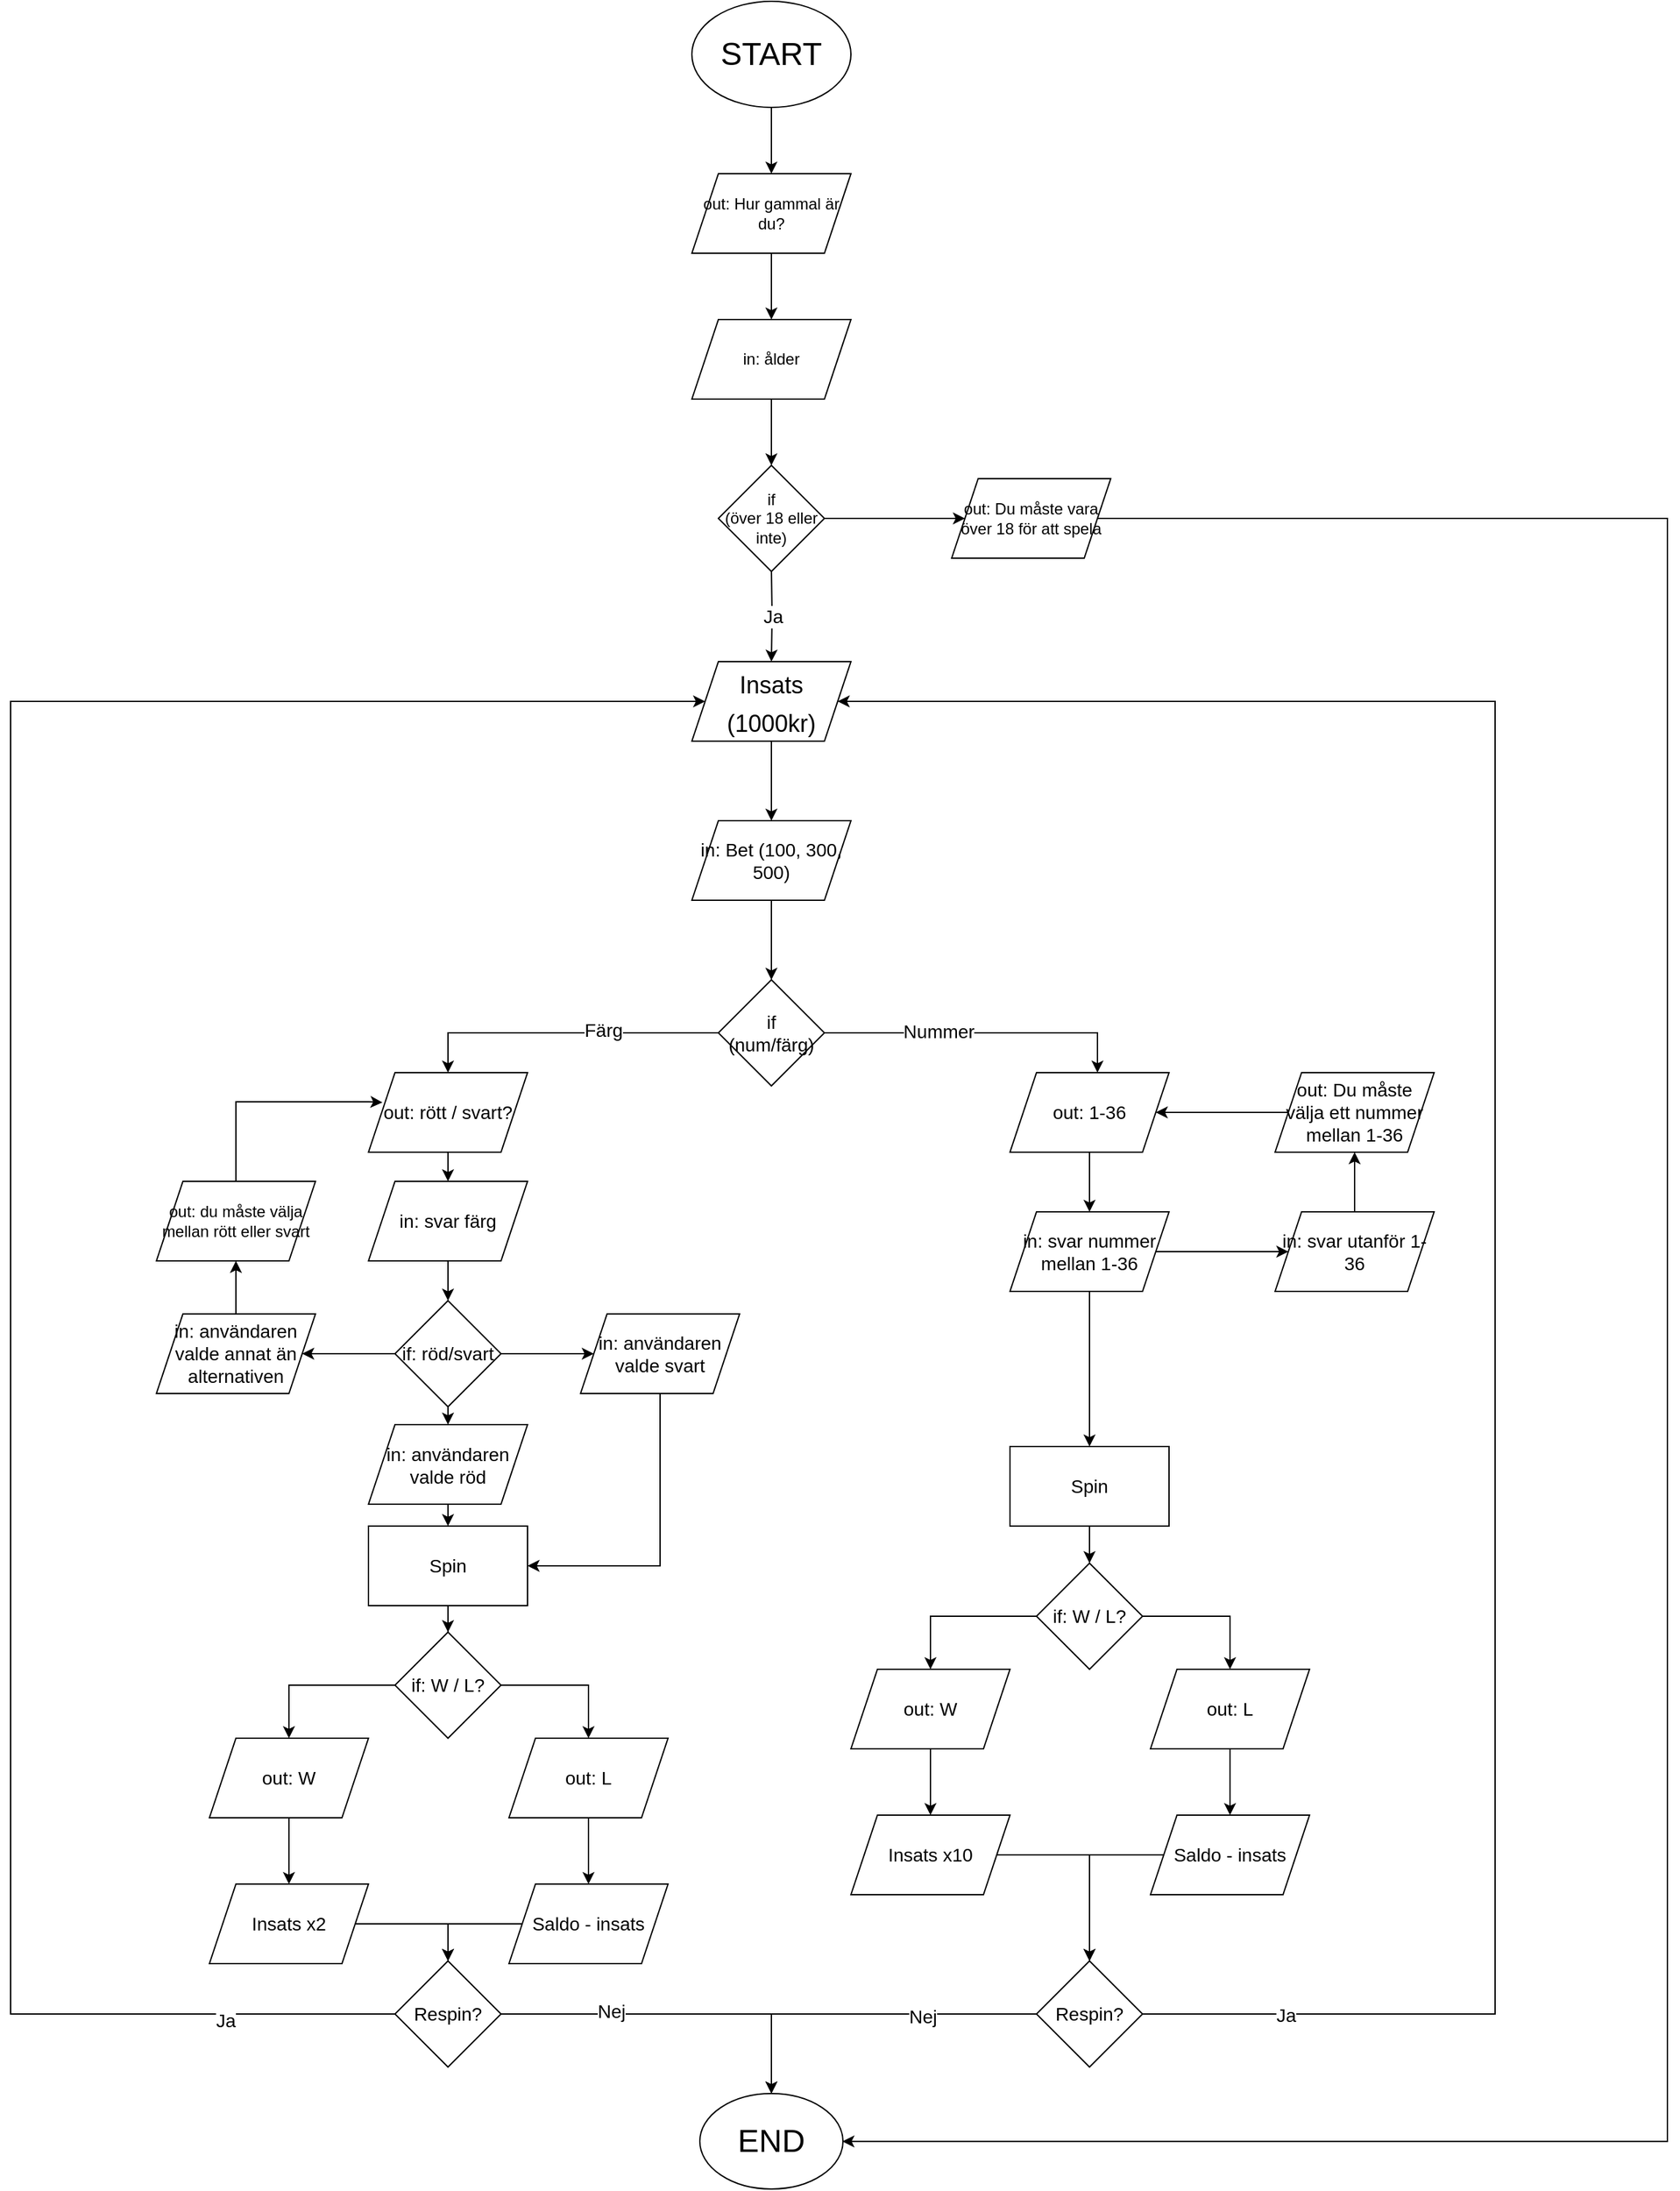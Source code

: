 <mxfile version="20.5.3" type="device"><diagram id="C5RBs43oDa-KdzZeNtuy" name="Page-1"><mxGraphModel dx="2844" dy="1560" grid="1" gridSize="10" guides="1" tooltips="1" connect="1" arrows="1" fold="1" page="1" pageScale="1" pageWidth="827" pageHeight="1169" math="0" shadow="0"><root><mxCell id="WIyWlLk6GJQsqaUBKTNV-0"/><mxCell id="WIyWlLk6GJQsqaUBKTNV-1" parent="WIyWlLk6GJQsqaUBKTNV-0"/><mxCell id="Azc3CE66d2187uqBRD-U-125" value="Ja" style="edgeStyle=orthogonalEdgeStyle;rounded=0;orthogonalLoop=1;jettySize=auto;html=1;entryX=0.5;entryY=0;entryDx=0;entryDy=0;fontSize=14;" parent="WIyWlLk6GJQsqaUBKTNV-1" target="Azc3CE66d2187uqBRD-U-11" edge="1"><mxGeometry relative="1" as="geometry"><mxPoint x="844" y="1078" as="sourcePoint"/></mxGeometry></mxCell><mxCell id="J2ewT6jXsdeU9LIIsG0P-1" style="edgeStyle=orthogonalEdgeStyle;rounded=0;orthogonalLoop=1;jettySize=auto;html=1;entryX=0.5;entryY=0;entryDx=0;entryDy=0;fontSize=24;" edge="1" parent="WIyWlLk6GJQsqaUBKTNV-1" source="Azc3CE66d2187uqBRD-U-11" target="Azc3CE66d2187uqBRD-U-76"><mxGeometry relative="1" as="geometry"/></mxCell><mxCell id="Azc3CE66d2187uqBRD-U-11" value="&lt;div&gt;&lt;font style=&quot;font-size: 18px;&quot;&gt;Insats (1000kr)&lt;/font&gt;&lt;font size=&quot;3&quot;&gt;&lt;br&gt;&lt;/font&gt;&lt;/div&gt;" style="shape=parallelogram;perimeter=parallelogramPerimeter;whiteSpace=wrap;html=1;fixedSize=1;fontSize=24;rounded=1;arcSize=0;" parent="WIyWlLk6GJQsqaUBKTNV-1" vertex="1"><mxGeometry x="784" y="1148" width="120" height="60" as="geometry"/></mxCell><mxCell id="Azc3CE66d2187uqBRD-U-84" style="edgeStyle=orthogonalEdgeStyle;rounded=0;orthogonalLoop=1;jettySize=auto;html=1;entryX=0.5;entryY=0;entryDx=0;entryDy=0;fontSize=14;" parent="WIyWlLk6GJQsqaUBKTNV-1" source="Azc3CE66d2187uqBRD-U-66" target="Azc3CE66d2187uqBRD-U-68" edge="1"><mxGeometry relative="1" as="geometry"/></mxCell><mxCell id="Azc3CE66d2187uqBRD-U-96" value="Färg" style="edgeLabel;html=1;align=center;verticalAlign=middle;resizable=0;points=[];fontSize=14;" parent="Azc3CE66d2187uqBRD-U-84" vertex="1" connectable="0"><mxGeometry x="-0.257" y="-2" relative="1" as="geometry"><mxPoint as="offset"/></mxGeometry></mxCell><mxCell id="Azc3CE66d2187uqBRD-U-87" style="edgeStyle=orthogonalEdgeStyle;rounded=0;orthogonalLoop=1;jettySize=auto;html=1;entryX=0.55;entryY=0;entryDx=0;entryDy=0;entryPerimeter=0;fontSize=14;" parent="WIyWlLk6GJQsqaUBKTNV-1" source="Azc3CE66d2187uqBRD-U-66" target="Azc3CE66d2187uqBRD-U-67" edge="1"><mxGeometry relative="1" as="geometry"/></mxCell><mxCell id="Azc3CE66d2187uqBRD-U-95" value="Nummer" style="edgeLabel;html=1;align=center;verticalAlign=middle;resizable=0;points=[];fontSize=14;" parent="Azc3CE66d2187uqBRD-U-87" vertex="1" connectable="0"><mxGeometry x="-0.272" y="1" relative="1" as="geometry"><mxPoint as="offset"/></mxGeometry></mxCell><mxCell id="Azc3CE66d2187uqBRD-U-66" value="if &lt;br&gt;(num/färg)" style="rhombus;fontSize=14;gradientColor=none;rounded=0;shadow=0;sketch=0;labelBackgroundColor=none;labelBorderColor=none;whiteSpace=wrap;html=1;verticalAlign=middle;horizontal=1;" parent="WIyWlLk6GJQsqaUBKTNV-1" vertex="1"><mxGeometry x="804" y="1388" width="80" height="80" as="geometry"/></mxCell><mxCell id="Azc3CE66d2187uqBRD-U-88" style="edgeStyle=orthogonalEdgeStyle;rounded=0;orthogonalLoop=1;jettySize=auto;html=1;entryX=0.5;entryY=0;entryDx=0;entryDy=0;fontSize=14;" parent="WIyWlLk6GJQsqaUBKTNV-1" source="Azc3CE66d2187uqBRD-U-67" target="Azc3CE66d2187uqBRD-U-69" edge="1"><mxGeometry relative="1" as="geometry"/></mxCell><mxCell id="Azc3CE66d2187uqBRD-U-67" value="out: 1-36" style="shape=parallelogram;perimeter=parallelogramPerimeter;whiteSpace=wrap;html=1;fixedSize=1;rounded=0;shadow=0;labelBackgroundColor=none;labelBorderColor=none;sketch=0;fontSize=14;gradientColor=none;" parent="WIyWlLk6GJQsqaUBKTNV-1" vertex="1"><mxGeometry x="1024" y="1458" width="120" height="60" as="geometry"/></mxCell><mxCell id="Azc3CE66d2187uqBRD-U-97" style="edgeStyle=orthogonalEdgeStyle;rounded=0;orthogonalLoop=1;jettySize=auto;html=1;entryX=0.5;entryY=0;entryDx=0;entryDy=0;fontSize=14;" parent="WIyWlLk6GJQsqaUBKTNV-1" source="Azc3CE66d2187uqBRD-U-68" target="Azc3CE66d2187uqBRD-U-77" edge="1"><mxGeometry relative="1" as="geometry"/></mxCell><mxCell id="Azc3CE66d2187uqBRD-U-68" value="out: rött / svart?" style="shape=parallelogram;perimeter=parallelogramPerimeter;whiteSpace=wrap;html=1;fixedSize=1;rounded=0;shadow=0;labelBackgroundColor=none;labelBorderColor=none;sketch=0;fontSize=14;gradientColor=none;" parent="WIyWlLk6GJQsqaUBKTNV-1" vertex="1"><mxGeometry x="540" y="1458" width="120" height="60" as="geometry"/></mxCell><mxCell id="Azc3CE66d2187uqBRD-U-89" style="edgeStyle=orthogonalEdgeStyle;rounded=0;orthogonalLoop=1;jettySize=auto;html=1;entryX=0.5;entryY=0;entryDx=0;entryDy=0;fontSize=14;" parent="WIyWlLk6GJQsqaUBKTNV-1" source="Azc3CE66d2187uqBRD-U-69" target="Azc3CE66d2187uqBRD-U-70" edge="1"><mxGeometry relative="1" as="geometry"/></mxCell><mxCell id="J2ewT6jXsdeU9LIIsG0P-41" value="" style="edgeStyle=orthogonalEdgeStyle;rounded=0;orthogonalLoop=1;jettySize=auto;html=1;fontSize=12;" edge="1" parent="WIyWlLk6GJQsqaUBKTNV-1" source="Azc3CE66d2187uqBRD-U-69" target="J2ewT6jXsdeU9LIIsG0P-40"><mxGeometry relative="1" as="geometry"/></mxCell><mxCell id="Azc3CE66d2187uqBRD-U-69" value="in: svar nummer mellan 1-36" style="shape=parallelogram;perimeter=parallelogramPerimeter;whiteSpace=wrap;html=1;fixedSize=1;rounded=0;shadow=0;labelBackgroundColor=none;labelBorderColor=none;sketch=0;fontSize=14;gradientColor=none;" parent="WIyWlLk6GJQsqaUBKTNV-1" vertex="1"><mxGeometry x="1024" y="1563" width="120" height="60" as="geometry"/></mxCell><mxCell id="Azc3CE66d2187uqBRD-U-90" style="edgeStyle=orthogonalEdgeStyle;rounded=0;orthogonalLoop=1;jettySize=auto;html=1;entryX=0.5;entryY=0;entryDx=0;entryDy=0;fontSize=14;" parent="WIyWlLk6GJQsqaUBKTNV-1" source="Azc3CE66d2187uqBRD-U-70" target="Azc3CE66d2187uqBRD-U-71" edge="1"><mxGeometry relative="1" as="geometry"/></mxCell><mxCell id="Azc3CE66d2187uqBRD-U-70" value="Spin" style="rounded=0;whiteSpace=wrap;html=1;shadow=0;labelBackgroundColor=none;labelBorderColor=none;sketch=0;fontSize=14;gradientColor=none;" parent="WIyWlLk6GJQsqaUBKTNV-1" vertex="1"><mxGeometry x="1024" y="1740" width="120" height="60" as="geometry"/></mxCell><mxCell id="Azc3CE66d2187uqBRD-U-91" style="edgeStyle=orthogonalEdgeStyle;rounded=0;orthogonalLoop=1;jettySize=auto;html=1;entryX=0.5;entryY=0;entryDx=0;entryDy=0;fontSize=14;" parent="WIyWlLk6GJQsqaUBKTNV-1" source="Azc3CE66d2187uqBRD-U-71" target="Azc3CE66d2187uqBRD-U-72" edge="1"><mxGeometry relative="1" as="geometry"/></mxCell><mxCell id="Azc3CE66d2187uqBRD-U-92" style="edgeStyle=orthogonalEdgeStyle;rounded=0;orthogonalLoop=1;jettySize=auto;html=1;entryX=0.5;entryY=0;entryDx=0;entryDy=0;fontSize=14;" parent="WIyWlLk6GJQsqaUBKTNV-1" source="Azc3CE66d2187uqBRD-U-71" target="Azc3CE66d2187uqBRD-U-73" edge="1"><mxGeometry relative="1" as="geometry"/></mxCell><mxCell id="Azc3CE66d2187uqBRD-U-71" value="if: W / L?" style="rhombus;whiteSpace=wrap;html=1;rounded=0;shadow=0;labelBackgroundColor=none;labelBorderColor=none;sketch=0;fontSize=14;" parent="WIyWlLk6GJQsqaUBKTNV-1" vertex="1"><mxGeometry x="1044" y="1828" width="80" height="80" as="geometry"/></mxCell><mxCell id="Azc3CE66d2187uqBRD-U-93" style="edgeStyle=orthogonalEdgeStyle;rounded=0;orthogonalLoop=1;jettySize=auto;html=1;entryX=0.5;entryY=0;entryDx=0;entryDy=0;fontSize=14;" parent="WIyWlLk6GJQsqaUBKTNV-1" source="Azc3CE66d2187uqBRD-U-72" target="Azc3CE66d2187uqBRD-U-74" edge="1"><mxGeometry relative="1" as="geometry"/></mxCell><mxCell id="Azc3CE66d2187uqBRD-U-72" value="out: W" style="shape=parallelogram;perimeter=parallelogramPerimeter;whiteSpace=wrap;html=1;fixedSize=1;rounded=0;shadow=0;labelBackgroundColor=none;labelBorderColor=none;sketch=0;fontSize=14;gradientColor=none;" parent="WIyWlLk6GJQsqaUBKTNV-1" vertex="1"><mxGeometry x="904" y="1908" width="120" height="60" as="geometry"/></mxCell><mxCell id="Azc3CE66d2187uqBRD-U-94" style="edgeStyle=orthogonalEdgeStyle;rounded=0;orthogonalLoop=1;jettySize=auto;html=1;entryX=0.5;entryY=0;entryDx=0;entryDy=0;fontSize=14;" parent="WIyWlLk6GJQsqaUBKTNV-1" source="Azc3CE66d2187uqBRD-U-73" target="Azc3CE66d2187uqBRD-U-75" edge="1"><mxGeometry relative="1" as="geometry"/></mxCell><mxCell id="Azc3CE66d2187uqBRD-U-73" value="out: L" style="shape=parallelogram;perimeter=parallelogramPerimeter;whiteSpace=wrap;html=1;fixedSize=1;rounded=0;shadow=0;labelBackgroundColor=none;labelBorderColor=none;sketch=0;fontSize=14;gradientColor=none;" parent="WIyWlLk6GJQsqaUBKTNV-1" vertex="1"><mxGeometry x="1130" y="1908" width="120" height="60" as="geometry"/></mxCell><mxCell id="Azc3CE66d2187uqBRD-U-109" style="edgeStyle=orthogonalEdgeStyle;rounded=0;orthogonalLoop=1;jettySize=auto;html=1;fontSize=14;" parent="WIyWlLk6GJQsqaUBKTNV-1" source="Azc3CE66d2187uqBRD-U-74" target="Azc3CE66d2187uqBRD-U-104" edge="1"><mxGeometry relative="1" as="geometry"/></mxCell><mxCell id="Azc3CE66d2187uqBRD-U-74" value="Insats x10" style="shape=parallelogram;perimeter=parallelogramPerimeter;whiteSpace=wrap;html=1;fixedSize=1;rounded=0;shadow=0;labelBackgroundColor=none;labelBorderColor=none;sketch=0;fontSize=14;gradientColor=none;" parent="WIyWlLk6GJQsqaUBKTNV-1" vertex="1"><mxGeometry x="904" y="2018" width="120" height="60" as="geometry"/></mxCell><mxCell id="Azc3CE66d2187uqBRD-U-108" style="edgeStyle=orthogonalEdgeStyle;rounded=0;orthogonalLoop=1;jettySize=auto;html=1;fontSize=14;" parent="WIyWlLk6GJQsqaUBKTNV-1" source="Azc3CE66d2187uqBRD-U-75" target="Azc3CE66d2187uqBRD-U-104" edge="1"><mxGeometry relative="1" as="geometry"/></mxCell><mxCell id="Azc3CE66d2187uqBRD-U-75" value="Saldo - insats" style="shape=parallelogram;perimeter=parallelogramPerimeter;whiteSpace=wrap;html=1;fixedSize=1;rounded=0;shadow=0;labelBackgroundColor=none;labelBorderColor=none;sketch=0;fontSize=14;gradientColor=none;" parent="WIyWlLk6GJQsqaUBKTNV-1" vertex="1"><mxGeometry x="1130" y="2018" width="120" height="60" as="geometry"/></mxCell><mxCell id="J2ewT6jXsdeU9LIIsG0P-2" style="edgeStyle=orthogonalEdgeStyle;rounded=0;orthogonalLoop=1;jettySize=auto;html=1;entryX=0.5;entryY=0;entryDx=0;entryDy=0;fontSize=24;" edge="1" parent="WIyWlLk6GJQsqaUBKTNV-1" source="Azc3CE66d2187uqBRD-U-76" target="Azc3CE66d2187uqBRD-U-66"><mxGeometry relative="1" as="geometry"/></mxCell><mxCell id="Azc3CE66d2187uqBRD-U-76" value="in: Bet (100, 300, 500)" style="shape=parallelogram;perimeter=parallelogramPerimeter;whiteSpace=wrap;html=1;fixedSize=1;rounded=0;shadow=0;labelBackgroundColor=none;labelBorderColor=none;sketch=0;fontSize=14;gradientColor=none;" parent="WIyWlLk6GJQsqaUBKTNV-1" vertex="1"><mxGeometry x="784" y="1268" width="120" height="60" as="geometry"/></mxCell><mxCell id="Azc3CE66d2187uqBRD-U-134" style="edgeStyle=orthogonalEdgeStyle;rounded=0;orthogonalLoop=1;jettySize=auto;html=1;exitX=0.5;exitY=1;exitDx=0;exitDy=0;entryX=0.5;entryY=0;entryDx=0;entryDy=0;fontSize=14;" parent="WIyWlLk6GJQsqaUBKTNV-1" source="Azc3CE66d2187uqBRD-U-77" target="Azc3CE66d2187uqBRD-U-126" edge="1"><mxGeometry relative="1" as="geometry"/></mxCell><mxCell id="Azc3CE66d2187uqBRD-U-77" value="in: svar färg" style="shape=parallelogram;perimeter=parallelogramPerimeter;whiteSpace=wrap;html=1;fixedSize=1;rounded=0;shadow=0;labelBackgroundColor=none;labelBorderColor=none;sketch=0;fontSize=14;gradientColor=none;" parent="WIyWlLk6GJQsqaUBKTNV-1" vertex="1"><mxGeometry x="540" y="1540" width="120" height="60" as="geometry"/></mxCell><mxCell id="Azc3CE66d2187uqBRD-U-99" style="edgeStyle=orthogonalEdgeStyle;rounded=0;orthogonalLoop=1;jettySize=auto;html=1;fontSize=14;" parent="WIyWlLk6GJQsqaUBKTNV-1" source="Azc3CE66d2187uqBRD-U-78" target="Azc3CE66d2187uqBRD-U-79" edge="1"><mxGeometry relative="1" as="geometry"/></mxCell><mxCell id="Azc3CE66d2187uqBRD-U-78" value="Spin" style="rounded=0;whiteSpace=wrap;html=1;shadow=0;labelBackgroundColor=none;labelBorderColor=none;sketch=0;fontSize=14;gradientColor=none;" parent="WIyWlLk6GJQsqaUBKTNV-1" vertex="1"><mxGeometry x="540" y="1800" width="120" height="60" as="geometry"/></mxCell><mxCell id="Azc3CE66d2187uqBRD-U-100" style="edgeStyle=orthogonalEdgeStyle;rounded=0;orthogonalLoop=1;jettySize=auto;html=1;entryX=0.5;entryY=0;entryDx=0;entryDy=0;fontSize=14;" parent="WIyWlLk6GJQsqaUBKTNV-1" source="Azc3CE66d2187uqBRD-U-79" target="Azc3CE66d2187uqBRD-U-81" edge="1"><mxGeometry relative="1" as="geometry"/></mxCell><mxCell id="Azc3CE66d2187uqBRD-U-101" style="edgeStyle=orthogonalEdgeStyle;rounded=0;orthogonalLoop=1;jettySize=auto;html=1;entryX=0.5;entryY=0;entryDx=0;entryDy=0;fontSize=14;" parent="WIyWlLk6GJQsqaUBKTNV-1" source="Azc3CE66d2187uqBRD-U-79" target="Azc3CE66d2187uqBRD-U-80" edge="1"><mxGeometry relative="1" as="geometry"/></mxCell><mxCell id="Azc3CE66d2187uqBRD-U-79" value="if: W / L?" style="rhombus;whiteSpace=wrap;html=1;rounded=0;shadow=0;labelBackgroundColor=none;labelBorderColor=none;sketch=0;fontSize=14;gradientColor=none;" parent="WIyWlLk6GJQsqaUBKTNV-1" vertex="1"><mxGeometry x="560" y="1880" width="80" height="80" as="geometry"/></mxCell><mxCell id="Azc3CE66d2187uqBRD-U-102" style="edgeStyle=orthogonalEdgeStyle;rounded=0;orthogonalLoop=1;jettySize=auto;html=1;entryX=0.5;entryY=0;entryDx=0;entryDy=0;fontSize=14;" parent="WIyWlLk6GJQsqaUBKTNV-1" source="Azc3CE66d2187uqBRD-U-80" target="Azc3CE66d2187uqBRD-U-82" edge="1"><mxGeometry relative="1" as="geometry"/></mxCell><mxCell id="Azc3CE66d2187uqBRD-U-80" value="out: W" style="shape=parallelogram;perimeter=parallelogramPerimeter;whiteSpace=wrap;html=1;fixedSize=1;rounded=0;shadow=0;labelBackgroundColor=none;labelBorderColor=none;sketch=0;fontSize=14;gradientColor=none;" parent="WIyWlLk6GJQsqaUBKTNV-1" vertex="1"><mxGeometry x="420" y="1960" width="120" height="60" as="geometry"/></mxCell><mxCell id="Azc3CE66d2187uqBRD-U-103" style="edgeStyle=orthogonalEdgeStyle;rounded=0;orthogonalLoop=1;jettySize=auto;html=1;entryX=0.5;entryY=0;entryDx=0;entryDy=0;fontSize=14;" parent="WIyWlLk6GJQsqaUBKTNV-1" source="Azc3CE66d2187uqBRD-U-81" target="Azc3CE66d2187uqBRD-U-83" edge="1"><mxGeometry relative="1" as="geometry"/></mxCell><mxCell id="Azc3CE66d2187uqBRD-U-81" value="out: L" style="shape=parallelogram;perimeter=parallelogramPerimeter;whiteSpace=wrap;html=1;fixedSize=1;rounded=0;shadow=0;labelBackgroundColor=none;labelBorderColor=none;sketch=0;fontSize=14;gradientColor=none;" parent="WIyWlLk6GJQsqaUBKTNV-1" vertex="1"><mxGeometry x="646" y="1960" width="120" height="60" as="geometry"/></mxCell><mxCell id="Azc3CE66d2187uqBRD-U-119" style="edgeStyle=orthogonalEdgeStyle;rounded=0;orthogonalLoop=1;jettySize=auto;html=1;entryX=0.5;entryY=0;entryDx=0;entryDy=0;fontSize=14;" parent="WIyWlLk6GJQsqaUBKTNV-1" source="Azc3CE66d2187uqBRD-U-82" target="Azc3CE66d2187uqBRD-U-118" edge="1"><mxGeometry relative="1" as="geometry"/></mxCell><mxCell id="Azc3CE66d2187uqBRD-U-82" value="Insats x2" style="shape=parallelogram;perimeter=parallelogramPerimeter;whiteSpace=wrap;html=1;fixedSize=1;rounded=0;shadow=0;labelBackgroundColor=none;labelBorderColor=none;sketch=0;fontSize=14;gradientColor=none;" parent="WIyWlLk6GJQsqaUBKTNV-1" vertex="1"><mxGeometry x="420" y="2070" width="120" height="60" as="geometry"/></mxCell><mxCell id="Azc3CE66d2187uqBRD-U-120" style="edgeStyle=orthogonalEdgeStyle;rounded=0;orthogonalLoop=1;jettySize=auto;html=1;entryX=0.5;entryY=0;entryDx=0;entryDy=0;fontSize=14;" parent="WIyWlLk6GJQsqaUBKTNV-1" source="Azc3CE66d2187uqBRD-U-83" target="Azc3CE66d2187uqBRD-U-118" edge="1"><mxGeometry relative="1" as="geometry"/></mxCell><mxCell id="Azc3CE66d2187uqBRD-U-83" value="Saldo - insats" style="shape=parallelogram;perimeter=parallelogramPerimeter;whiteSpace=wrap;html=1;fixedSize=1;rounded=0;shadow=0;labelBackgroundColor=none;labelBorderColor=none;sketch=0;fontSize=14;gradientColor=none;" parent="WIyWlLk6GJQsqaUBKTNV-1" vertex="1"><mxGeometry x="646" y="2070" width="120" height="60" as="geometry"/></mxCell><mxCell id="Azc3CE66d2187uqBRD-U-111" style="edgeStyle=orthogonalEdgeStyle;rounded=0;orthogonalLoop=1;jettySize=auto;html=1;entryX=0.5;entryY=0;entryDx=0;entryDy=0;fontSize=14;" parent="WIyWlLk6GJQsqaUBKTNV-1" source="Azc3CE66d2187uqBRD-U-104" target="Azc3CE66d2187uqBRD-U-110" edge="1"><mxGeometry relative="1" as="geometry"/></mxCell><mxCell id="Azc3CE66d2187uqBRD-U-117" value="Nej" style="edgeLabel;html=1;align=center;verticalAlign=middle;resizable=0;points=[];fontSize=14;" parent="Azc3CE66d2187uqBRD-U-111" vertex="1" connectable="0"><mxGeometry x="-0.337" y="2" relative="1" as="geometry"><mxPoint as="offset"/></mxGeometry></mxCell><mxCell id="Azc3CE66d2187uqBRD-U-114" style="edgeStyle=orthogonalEdgeStyle;rounded=0;orthogonalLoop=1;jettySize=auto;html=1;fontSize=14;entryX=1;entryY=0.5;entryDx=0;entryDy=0;" parent="WIyWlLk6GJQsqaUBKTNV-1" source="Azc3CE66d2187uqBRD-U-104" target="Azc3CE66d2187uqBRD-U-11" edge="1"><mxGeometry relative="1" as="geometry"><mxPoint x="1430" y="1168" as="targetPoint"/><Array as="points"><mxPoint x="1390" y="2168"/><mxPoint x="1390" y="1178"/></Array></mxGeometry></mxCell><mxCell id="Azc3CE66d2187uqBRD-U-116" value="&lt;div&gt;Ja&lt;/div&gt;" style="edgeLabel;html=1;align=center;verticalAlign=middle;resizable=0;points=[];fontSize=14;" parent="Azc3CE66d2187uqBRD-U-114" vertex="1" connectable="0"><mxGeometry x="-0.877" y="-1" relative="1" as="geometry"><mxPoint as="offset"/></mxGeometry></mxCell><mxCell id="Azc3CE66d2187uqBRD-U-104" value="Respin?" style="rhombus;whiteSpace=wrap;html=1;rounded=0;shadow=0;labelBackgroundColor=none;labelBorderColor=none;sketch=0;fontSize=14;gradientColor=none;" parent="WIyWlLk6GJQsqaUBKTNV-1" vertex="1"><mxGeometry x="1044" y="2128" width="80" height="80" as="geometry"/></mxCell><mxCell id="Azc3CE66d2187uqBRD-U-110" value="&lt;font style=&quot;font-size: 24px;&quot;&gt;END&lt;/font&gt;" style="ellipse;whiteSpace=wrap;html=1;rounded=0;shadow=0;labelBackgroundColor=none;labelBorderColor=none;sketch=0;fontSize=14;gradientColor=none;" parent="WIyWlLk6GJQsqaUBKTNV-1" vertex="1"><mxGeometry x="790" y="2228" width="108" height="72" as="geometry"/></mxCell><mxCell id="Azc3CE66d2187uqBRD-U-121" style="edgeStyle=orthogonalEdgeStyle;rounded=0;orthogonalLoop=1;jettySize=auto;html=1;entryX=0.5;entryY=0;entryDx=0;entryDy=0;fontSize=14;" parent="WIyWlLk6GJQsqaUBKTNV-1" source="Azc3CE66d2187uqBRD-U-118" target="Azc3CE66d2187uqBRD-U-110" edge="1"><mxGeometry relative="1" as="geometry"/></mxCell><mxCell id="Azc3CE66d2187uqBRD-U-124" value="Nej" style="edgeLabel;html=1;align=center;verticalAlign=middle;resizable=0;points=[];fontSize=14;" parent="Azc3CE66d2187uqBRD-U-121" vertex="1" connectable="0"><mxGeometry x="-0.374" y="2" relative="1" as="geometry"><mxPoint as="offset"/></mxGeometry></mxCell><mxCell id="Azc3CE66d2187uqBRD-U-122" style="edgeStyle=orthogonalEdgeStyle;rounded=0;orthogonalLoop=1;jettySize=auto;html=1;entryX=0;entryY=0.5;entryDx=0;entryDy=0;fontSize=14;" parent="WIyWlLk6GJQsqaUBKTNV-1" source="Azc3CE66d2187uqBRD-U-118" target="Azc3CE66d2187uqBRD-U-11" edge="1"><mxGeometry relative="1" as="geometry"><Array as="points"><mxPoint x="270" y="2168"/><mxPoint x="270" y="1178"/></Array></mxGeometry></mxCell><mxCell id="Azc3CE66d2187uqBRD-U-123" value="Ja" style="edgeLabel;html=1;align=center;verticalAlign=middle;resizable=0;points=[];fontSize=14;" parent="Azc3CE66d2187uqBRD-U-122" vertex="1" connectable="0"><mxGeometry x="-0.857" y="5" relative="1" as="geometry"><mxPoint x="1" as="offset"/></mxGeometry></mxCell><mxCell id="Azc3CE66d2187uqBRD-U-118" value="Respin?" style="rhombus;whiteSpace=wrap;html=1;rounded=0;shadow=0;labelBackgroundColor=none;labelBorderColor=none;sketch=0;fontSize=14;gradientColor=none;" parent="WIyWlLk6GJQsqaUBKTNV-1" vertex="1"><mxGeometry x="560" y="2128" width="80" height="80" as="geometry"/></mxCell><mxCell id="Azc3CE66d2187uqBRD-U-130" style="edgeStyle=orthogonalEdgeStyle;rounded=0;orthogonalLoop=1;jettySize=auto;html=1;entryX=0;entryY=0.5;entryDx=0;entryDy=0;fontSize=14;" parent="WIyWlLk6GJQsqaUBKTNV-1" source="Azc3CE66d2187uqBRD-U-126" target="Azc3CE66d2187uqBRD-U-129" edge="1"><mxGeometry relative="1" as="geometry"/></mxCell><mxCell id="J2ewT6jXsdeU9LIIsG0P-31" style="edgeStyle=orthogonalEdgeStyle;rounded=0;orthogonalLoop=1;jettySize=auto;html=1;exitX=0.5;exitY=1;exitDx=0;exitDy=0;entryX=0.5;entryY=0;entryDx=0;entryDy=0;fontSize=12;" edge="1" parent="WIyWlLk6GJQsqaUBKTNV-1" source="Azc3CE66d2187uqBRD-U-126" target="Azc3CE66d2187uqBRD-U-127"><mxGeometry relative="1" as="geometry"/></mxCell><mxCell id="J2ewT6jXsdeU9LIIsG0P-34" value="" style="edgeStyle=orthogonalEdgeStyle;rounded=0;orthogonalLoop=1;jettySize=auto;html=1;fontSize=12;" edge="1" parent="WIyWlLk6GJQsqaUBKTNV-1" source="Azc3CE66d2187uqBRD-U-126" target="J2ewT6jXsdeU9LIIsG0P-33"><mxGeometry relative="1" as="geometry"/></mxCell><mxCell id="Azc3CE66d2187uqBRD-U-126" value="if: röd/svart" style="rhombus;whiteSpace=wrap;html=1;rounded=0;shadow=0;labelBackgroundColor=none;labelBorderColor=none;sketch=0;fontSize=14;gradientColor=none;" parent="WIyWlLk6GJQsqaUBKTNV-1" vertex="1"><mxGeometry x="560" y="1630" width="80" height="80" as="geometry"/></mxCell><mxCell id="J2ewT6jXsdeU9LIIsG0P-32" style="edgeStyle=orthogonalEdgeStyle;rounded=0;orthogonalLoop=1;jettySize=auto;html=1;exitX=0.5;exitY=1;exitDx=0;exitDy=0;entryX=0.5;entryY=0;entryDx=0;entryDy=0;fontSize=12;" edge="1" parent="WIyWlLk6GJQsqaUBKTNV-1" source="Azc3CE66d2187uqBRD-U-127" target="Azc3CE66d2187uqBRD-U-78"><mxGeometry relative="1" as="geometry"/></mxCell><mxCell id="Azc3CE66d2187uqBRD-U-127" value="in: användaren valde röd" style="shape=parallelogram;perimeter=parallelogramPerimeter;whiteSpace=wrap;html=1;fixedSize=1;rounded=0;shadow=0;labelBackgroundColor=none;labelBorderColor=none;sketch=0;fontSize=14;gradientColor=none;" parent="WIyWlLk6GJQsqaUBKTNV-1" vertex="1"><mxGeometry x="540" y="1723.5" width="120" height="60" as="geometry"/></mxCell><mxCell id="J2ewT6jXsdeU9LIIsG0P-27" style="edgeStyle=orthogonalEdgeStyle;rounded=0;orthogonalLoop=1;jettySize=auto;html=1;exitX=0.5;exitY=1;exitDx=0;exitDy=0;entryX=1;entryY=0.5;entryDx=0;entryDy=0;fontSize=12;" edge="1" parent="WIyWlLk6GJQsqaUBKTNV-1" source="Azc3CE66d2187uqBRD-U-129" target="Azc3CE66d2187uqBRD-U-78"><mxGeometry relative="1" as="geometry"/></mxCell><mxCell id="Azc3CE66d2187uqBRD-U-129" value="in: användaren valde svart" style="shape=parallelogram;perimeter=parallelogramPerimeter;whiteSpace=wrap;html=1;fixedSize=1;rounded=0;shadow=0;labelBackgroundColor=none;labelBorderColor=none;sketch=0;fontSize=14;gradientColor=none;" parent="WIyWlLk6GJQsqaUBKTNV-1" vertex="1"><mxGeometry x="700" y="1640" width="120" height="60" as="geometry"/></mxCell><mxCell id="J2ewT6jXsdeU9LIIsG0P-6" value="" style="edgeStyle=orthogonalEdgeStyle;rounded=0;orthogonalLoop=1;jettySize=auto;html=1;fontSize=24;" edge="1" parent="WIyWlLk6GJQsqaUBKTNV-1" source="J2ewT6jXsdeU9LIIsG0P-0" target="J2ewT6jXsdeU9LIIsG0P-5"><mxGeometry relative="1" as="geometry"/></mxCell><mxCell id="J2ewT6jXsdeU9LIIsG0P-0" value="&lt;font style=&quot;font-size: 24px;&quot;&gt;START&lt;/font&gt;" style="ellipse;whiteSpace=wrap;html=1;" vertex="1" parent="WIyWlLk6GJQsqaUBKTNV-1"><mxGeometry x="784" y="650" width="120" height="80" as="geometry"/></mxCell><mxCell id="J2ewT6jXsdeU9LIIsG0P-10" value="" style="edgeStyle=orthogonalEdgeStyle;rounded=0;orthogonalLoop=1;jettySize=auto;html=1;fontSize=24;" edge="1" parent="WIyWlLk6GJQsqaUBKTNV-1" source="J2ewT6jXsdeU9LIIsG0P-5" target="J2ewT6jXsdeU9LIIsG0P-9"><mxGeometry relative="1" as="geometry"/></mxCell><mxCell id="J2ewT6jXsdeU9LIIsG0P-5" value="out: Hur gammal är du?" style="shape=parallelogram;perimeter=parallelogramPerimeter;whiteSpace=wrap;html=1;fixedSize=1;" vertex="1" parent="WIyWlLk6GJQsqaUBKTNV-1"><mxGeometry x="784" y="780" width="120" height="60" as="geometry"/></mxCell><mxCell id="J2ewT6jXsdeU9LIIsG0P-24" style="edgeStyle=orthogonalEdgeStyle;rounded=0;orthogonalLoop=1;jettySize=auto;html=1;entryX=0;entryY=0.5;entryDx=0;entryDy=0;fontSize=12;" edge="1" parent="WIyWlLk6GJQsqaUBKTNV-1" source="J2ewT6jXsdeU9LIIsG0P-7" target="J2ewT6jXsdeU9LIIsG0P-16"><mxGeometry relative="1" as="geometry"/></mxCell><mxCell id="J2ewT6jXsdeU9LIIsG0P-7" value="if&lt;br&gt;(över 18 eller inte)" style="rhombus;whiteSpace=wrap;html=1;" vertex="1" parent="WIyWlLk6GJQsqaUBKTNV-1"><mxGeometry x="804" y="1000" width="80" height="80" as="geometry"/></mxCell><mxCell id="J2ewT6jXsdeU9LIIsG0P-11" style="edgeStyle=orthogonalEdgeStyle;rounded=0;orthogonalLoop=1;jettySize=auto;html=1;entryX=0.5;entryY=0;entryDx=0;entryDy=0;fontSize=24;" edge="1" parent="WIyWlLk6GJQsqaUBKTNV-1" source="J2ewT6jXsdeU9LIIsG0P-9" target="J2ewT6jXsdeU9LIIsG0P-7"><mxGeometry relative="1" as="geometry"/></mxCell><mxCell id="J2ewT6jXsdeU9LIIsG0P-9" value="in: ålder" style="shape=parallelogram;perimeter=parallelogramPerimeter;whiteSpace=wrap;html=1;fixedSize=1;" vertex="1" parent="WIyWlLk6GJQsqaUBKTNV-1"><mxGeometry x="784" y="890" width="120" height="60" as="geometry"/></mxCell><mxCell id="J2ewT6jXsdeU9LIIsG0P-53" style="edgeStyle=orthogonalEdgeStyle;rounded=0;orthogonalLoop=1;jettySize=auto;html=1;entryX=0.996;entryY=0.501;entryDx=0;entryDy=0;entryPerimeter=0;fontSize=12;" edge="1" parent="WIyWlLk6GJQsqaUBKTNV-1" source="J2ewT6jXsdeU9LIIsG0P-16" target="Azc3CE66d2187uqBRD-U-110"><mxGeometry relative="1" as="geometry"><Array as="points"><mxPoint x="1520" y="1040"/><mxPoint x="1520" y="2264"/></Array></mxGeometry></mxCell><mxCell id="J2ewT6jXsdeU9LIIsG0P-16" value="out: Du måste vara över 18 för att spela" style="shape=parallelogram;perimeter=parallelogramPerimeter;whiteSpace=wrap;html=1;fixedSize=1;" vertex="1" parent="WIyWlLk6GJQsqaUBKTNV-1"><mxGeometry x="980" y="1010" width="120" height="60" as="geometry"/></mxCell><mxCell id="J2ewT6jXsdeU9LIIsG0P-38" style="edgeStyle=orthogonalEdgeStyle;rounded=0;orthogonalLoop=1;jettySize=auto;html=1;exitX=0.5;exitY=0;exitDx=0;exitDy=0;entryX=0.5;entryY=1;entryDx=0;entryDy=0;fontSize=12;" edge="1" parent="WIyWlLk6GJQsqaUBKTNV-1" source="J2ewT6jXsdeU9LIIsG0P-33" target="J2ewT6jXsdeU9LIIsG0P-37"><mxGeometry relative="1" as="geometry"/></mxCell><mxCell id="J2ewT6jXsdeU9LIIsG0P-33" value="in: användaren valde annat än alternativen" style="shape=parallelogram;perimeter=parallelogramPerimeter;whiteSpace=wrap;html=1;fixedSize=1;fontSize=14;rounded=0;shadow=0;labelBackgroundColor=none;labelBorderColor=none;sketch=0;gradientColor=none;" vertex="1" parent="WIyWlLk6GJQsqaUBKTNV-1"><mxGeometry x="380" y="1640" width="120" height="60" as="geometry"/></mxCell><mxCell id="J2ewT6jXsdeU9LIIsG0P-39" style="edgeStyle=orthogonalEdgeStyle;rounded=0;orthogonalLoop=1;jettySize=auto;html=1;exitX=0.5;exitY=0;exitDx=0;exitDy=0;entryX=0.088;entryY=0.374;entryDx=0;entryDy=0;entryPerimeter=0;fontSize=12;" edge="1" parent="WIyWlLk6GJQsqaUBKTNV-1" source="J2ewT6jXsdeU9LIIsG0P-37" target="Azc3CE66d2187uqBRD-U-68"><mxGeometry relative="1" as="geometry"><Array as="points"><mxPoint x="440" y="1480"/><mxPoint x="540" y="1480"/></Array></mxGeometry></mxCell><mxCell id="J2ewT6jXsdeU9LIIsG0P-37" value="out: du måste välja mellan rött eller svart" style="shape=parallelogram;perimeter=parallelogramPerimeter;whiteSpace=wrap;html=1;fixedSize=1;fontSize=12;" vertex="1" parent="WIyWlLk6GJQsqaUBKTNV-1"><mxGeometry x="380" y="1540" width="120" height="60" as="geometry"/></mxCell><mxCell id="J2ewT6jXsdeU9LIIsG0P-46" value="" style="edgeStyle=orthogonalEdgeStyle;rounded=0;orthogonalLoop=1;jettySize=auto;html=1;fontSize=12;" edge="1" parent="WIyWlLk6GJQsqaUBKTNV-1" source="J2ewT6jXsdeU9LIIsG0P-40" target="J2ewT6jXsdeU9LIIsG0P-45"><mxGeometry relative="1" as="geometry"/></mxCell><mxCell id="J2ewT6jXsdeU9LIIsG0P-40" value="in: svar utanför 1-36" style="shape=parallelogram;perimeter=parallelogramPerimeter;whiteSpace=wrap;html=1;fixedSize=1;fontSize=14;rounded=0;shadow=0;labelBackgroundColor=none;labelBorderColor=none;sketch=0;gradientColor=none;" vertex="1" parent="WIyWlLk6GJQsqaUBKTNV-1"><mxGeometry x="1224" y="1563" width="120" height="60" as="geometry"/></mxCell><mxCell id="J2ewT6jXsdeU9LIIsG0P-47" style="edgeStyle=orthogonalEdgeStyle;rounded=0;orthogonalLoop=1;jettySize=auto;html=1;fontSize=12;" edge="1" parent="WIyWlLk6GJQsqaUBKTNV-1" source="J2ewT6jXsdeU9LIIsG0P-45" target="Azc3CE66d2187uqBRD-U-67"><mxGeometry relative="1" as="geometry"/></mxCell><mxCell id="J2ewT6jXsdeU9LIIsG0P-45" value="out: Du måste välja ett nummer mellan 1-36" style="shape=parallelogram;perimeter=parallelogramPerimeter;whiteSpace=wrap;html=1;fixedSize=1;fontSize=14;rounded=0;shadow=0;labelBackgroundColor=none;labelBorderColor=none;sketch=0;gradientColor=none;" vertex="1" parent="WIyWlLk6GJQsqaUBKTNV-1"><mxGeometry x="1224" y="1458" width="120" height="60" as="geometry"/></mxCell></root></mxGraphModel></diagram></mxfile>